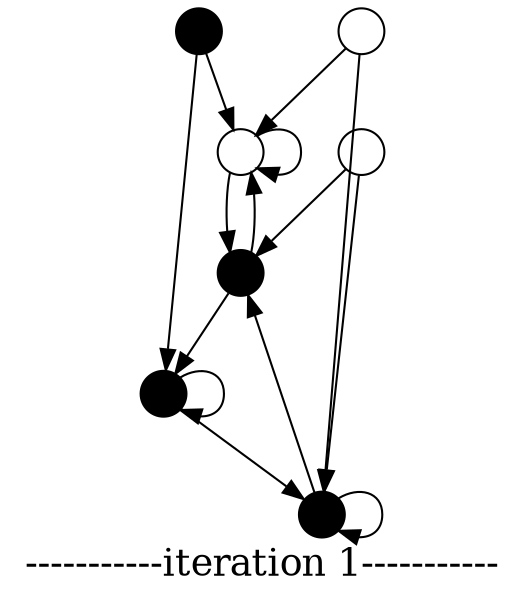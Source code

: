 /*****
C-558468033414059-181011175920 @1
*****/

digraph G {
  graph [splines=false overlap=false]
  node  [shape=ellipse, width=0.3, height=0.3, label=""]
  1 [style=filled, fillcolor="black"];
  2 [style=filled, fillcolor="white"];
  3 [style=filled, fillcolor="black"];
  4 [style=filled, fillcolor="white"];
  5 [style=filled, fillcolor="black"];
  6 [style=filled, fillcolor="black"];
  7 [style=filled, fillcolor="white"];
  1 -> 4;
  1 -> 6;
  2 -> 3;
  2 -> 5;
  3 -> 4;
  3 -> 6;
  4 -> 4;
  4 -> 3;
  5 -> 3;
  5 -> 5;
  6 -> 5;
  6 -> 6;
  7 -> 4;
  7 -> 5;
  label = "-----------iteration 1-----------";  fontsize=18;
}
